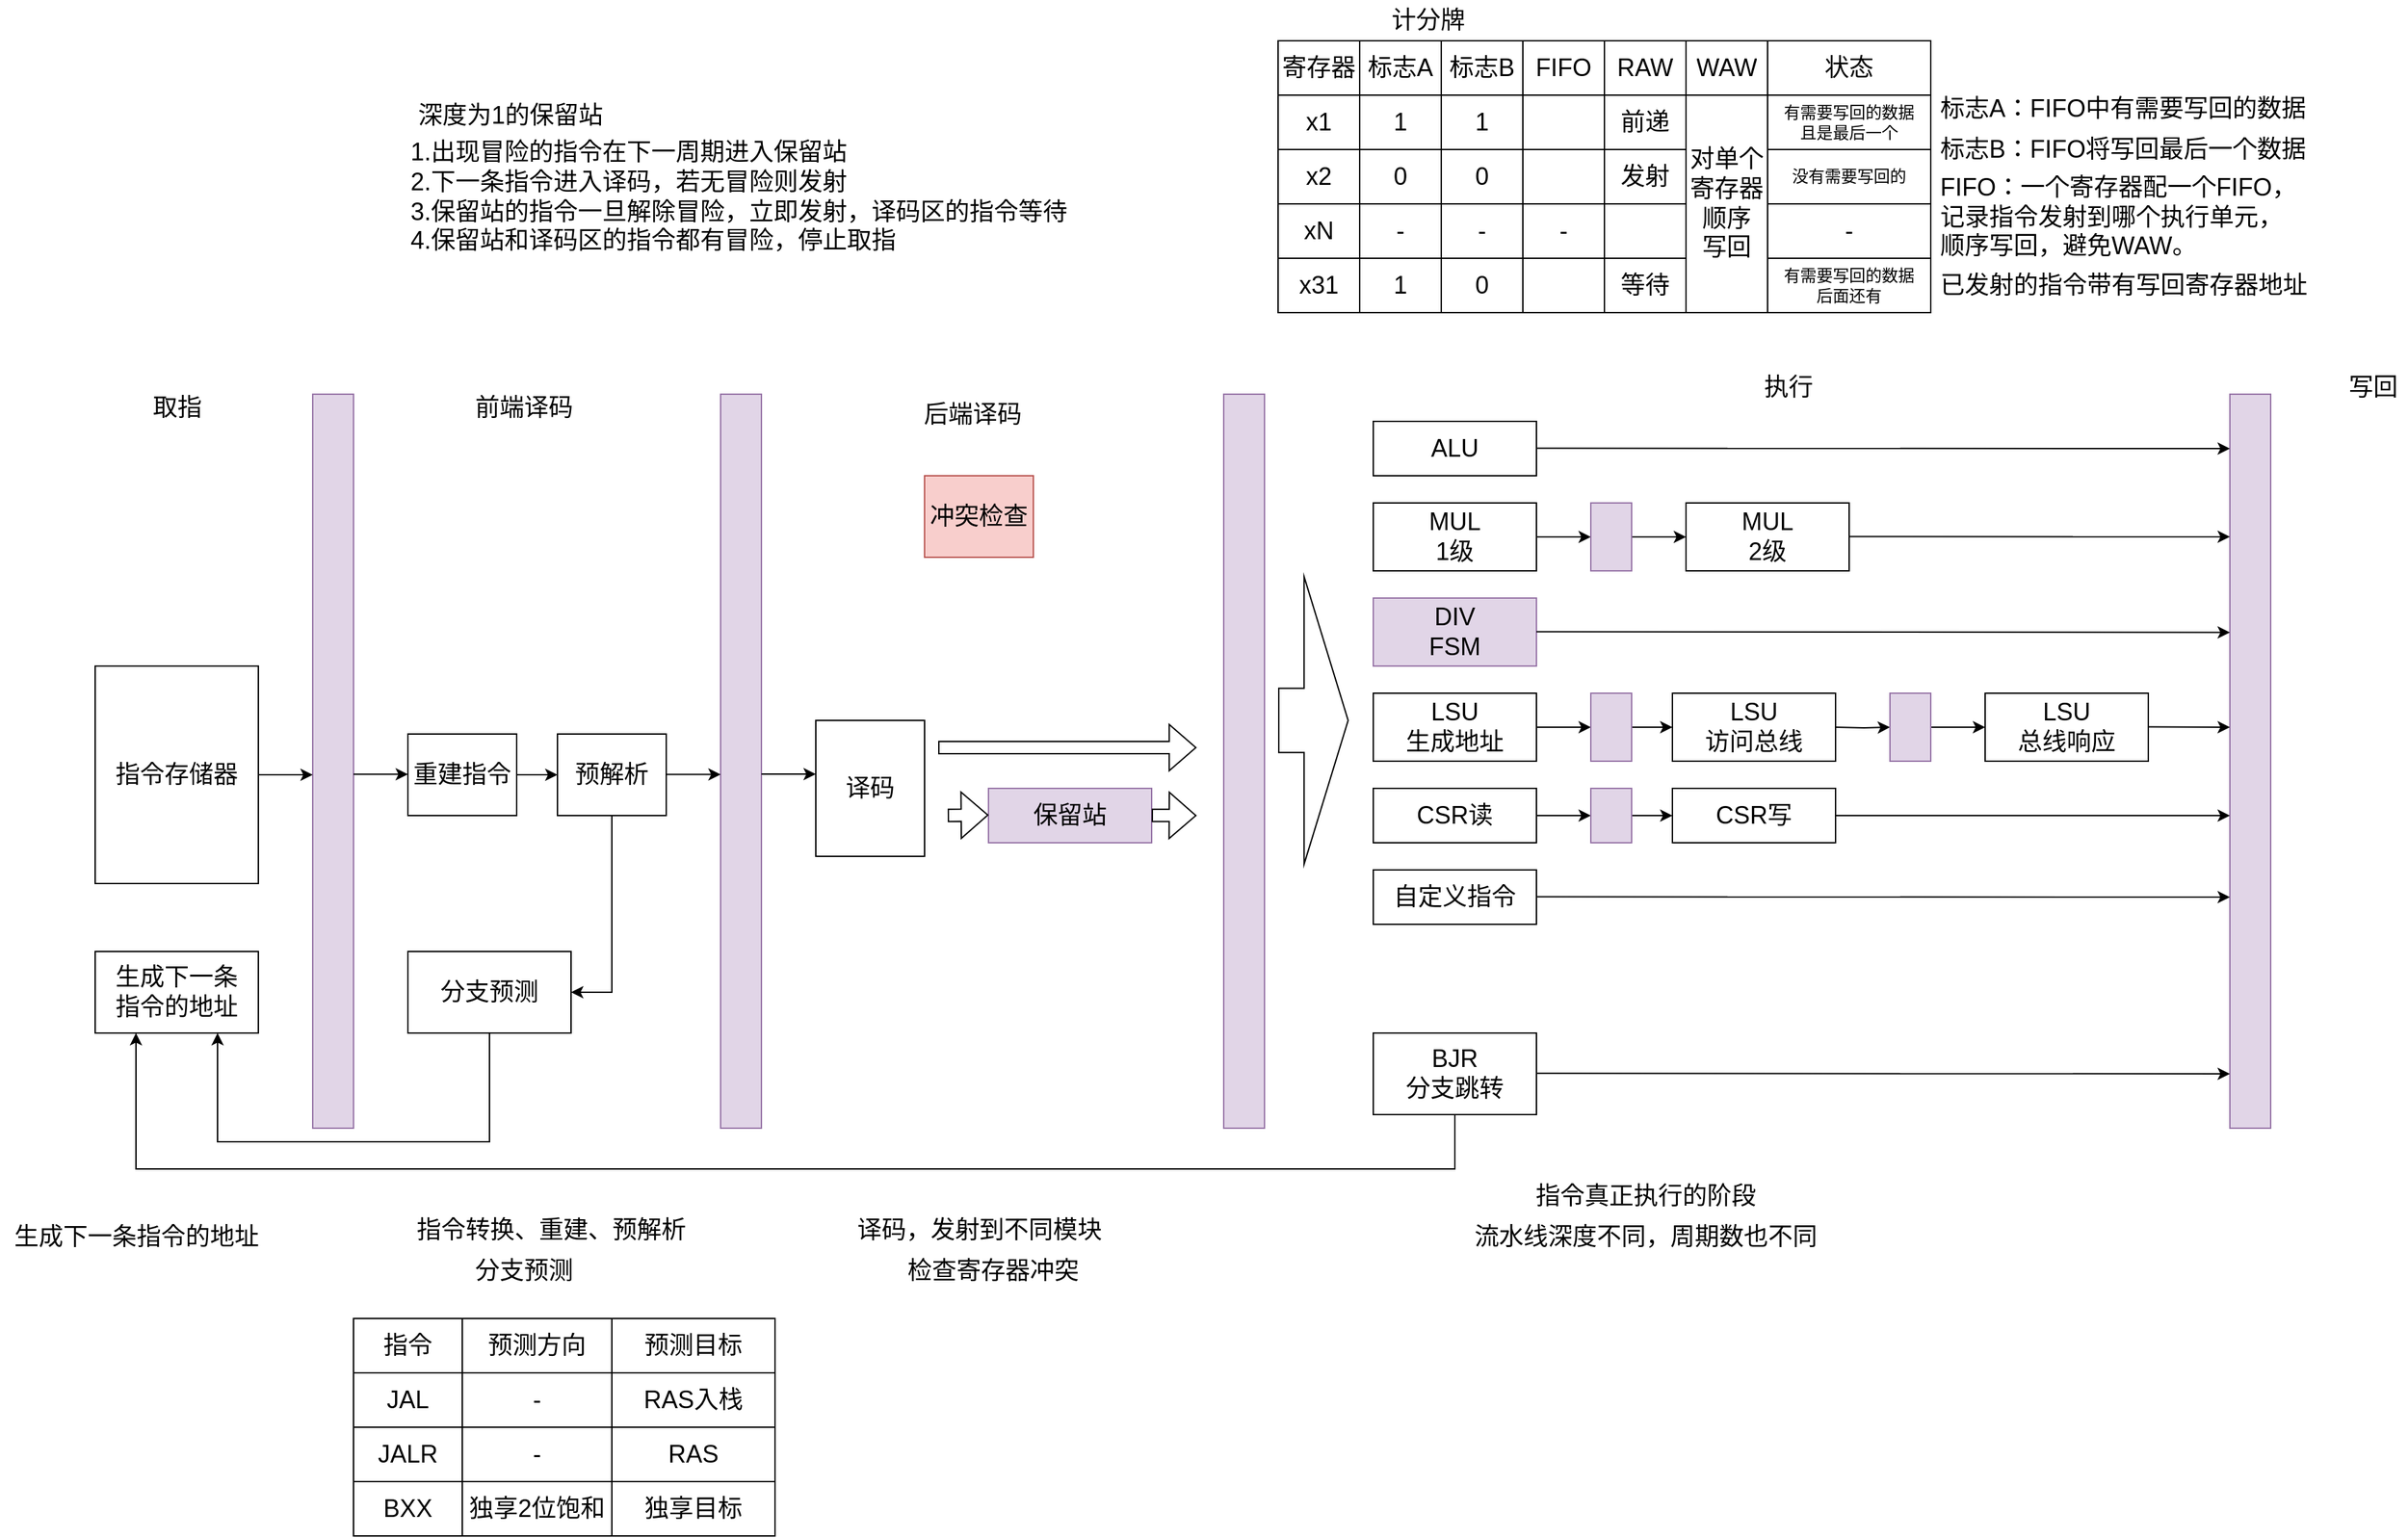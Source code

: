 <mxfile version="18.0.1" type="github">
  <diagram id="HJUzJ6McKahhp_3FXvlt" name="第 1 页">
    <mxGraphModel dx="716" dy="1568" grid="1" gridSize="10" guides="1" tooltips="1" connect="1" arrows="1" fold="1" page="1" pageScale="1" pageWidth="827" pageHeight="1169" math="0" shadow="0">
      <root>
        <mxCell id="0" />
        <mxCell id="1" parent="0" />
        <mxCell id="mor9z2pGq-QIeC3wmnQq-1" value="指令存储器" style="rounded=0;whiteSpace=wrap;html=1;fontSize=18;" parent="1" vertex="1">
          <mxGeometry x="170" y="140" width="120" height="160" as="geometry" />
        </mxCell>
        <mxCell id="mor9z2pGq-QIeC3wmnQq-2" value="生成下一条&lt;br&gt;指令的地址" style="whiteSpace=wrap;html=1;fontSize=18;" parent="1" vertex="1">
          <mxGeometry x="170" y="350" width="120" height="60" as="geometry" />
        </mxCell>
        <mxCell id="mor9z2pGq-QIeC3wmnQq-3" value="" style="rounded=0;whiteSpace=wrap;html=1;fontSize=18;fillColor=#e1d5e7;strokeColor=#9673a6;" parent="1" vertex="1">
          <mxGeometry x="330" y="-60" width="30" height="540" as="geometry" />
        </mxCell>
        <mxCell id="mor9z2pGq-QIeC3wmnQq-4" value="" style="endArrow=classic;html=1;rounded=0;fontSize=18;" parent="1" edge="1">
          <mxGeometry width="50" height="50" relative="1" as="geometry">
            <mxPoint x="290" y="220" as="sourcePoint" />
            <mxPoint x="330" y="220" as="targetPoint" />
          </mxGeometry>
        </mxCell>
        <mxCell id="Nyr3AGjxqFoVcfaOjr3i-2" style="edgeStyle=orthogonalEdgeStyle;rounded=0;orthogonalLoop=1;jettySize=auto;html=1;exitX=0.5;exitY=1;exitDx=0;exitDy=0;entryX=0.75;entryY=1;entryDx=0;entryDy=0;" parent="1" source="mor9z2pGq-QIeC3wmnQq-5" target="mor9z2pGq-QIeC3wmnQq-2" edge="1">
          <mxGeometry relative="1" as="geometry">
            <Array as="points">
              <mxPoint x="460" y="490" />
              <mxPoint x="260" y="490" />
            </Array>
          </mxGeometry>
        </mxCell>
        <mxCell id="mor9z2pGq-QIeC3wmnQq-5" value="分支预测" style="rounded=0;whiteSpace=wrap;html=1;fontSize=18;" parent="1" vertex="1">
          <mxGeometry x="400" y="350" width="120" height="60" as="geometry" />
        </mxCell>
        <mxCell id="mor9z2pGq-QIeC3wmnQq-11" style="edgeStyle=orthogonalEdgeStyle;rounded=0;orthogonalLoop=1;jettySize=auto;html=1;exitX=1;exitY=0.5;exitDx=0;exitDy=0;entryX=0;entryY=0.5;entryDx=0;entryDy=0;fontSize=18;" parent="1" source="mor9z2pGq-QIeC3wmnQq-9" target="mor9z2pGq-QIeC3wmnQq-10" edge="1">
          <mxGeometry relative="1" as="geometry" />
        </mxCell>
        <mxCell id="mor9z2pGq-QIeC3wmnQq-9" value="重建指令" style="rounded=0;whiteSpace=wrap;html=1;fontSize=18;" parent="1" vertex="1">
          <mxGeometry x="400" y="190" width="80" height="60" as="geometry" />
        </mxCell>
        <mxCell id="Nyr3AGjxqFoVcfaOjr3i-1" style="edgeStyle=orthogonalEdgeStyle;rounded=0;orthogonalLoop=1;jettySize=auto;html=1;exitX=0.5;exitY=1;exitDx=0;exitDy=0;entryX=1;entryY=0.5;entryDx=0;entryDy=0;" parent="1" source="mor9z2pGq-QIeC3wmnQq-10" target="mor9z2pGq-QIeC3wmnQq-5" edge="1">
          <mxGeometry relative="1" as="geometry" />
        </mxCell>
        <mxCell id="mor9z2pGq-QIeC3wmnQq-10" value="预解析" style="rounded=0;whiteSpace=wrap;html=1;fontSize=18;" parent="1" vertex="1">
          <mxGeometry x="510" y="190" width="80" height="60" as="geometry" />
        </mxCell>
        <mxCell id="mor9z2pGq-QIeC3wmnQq-12" value="" style="endArrow=classic;html=1;rounded=0;fontSize=18;" parent="1" edge="1">
          <mxGeometry width="50" height="50" relative="1" as="geometry">
            <mxPoint x="360" y="219.66" as="sourcePoint" />
            <mxPoint x="400" y="219.66" as="targetPoint" />
          </mxGeometry>
        </mxCell>
        <mxCell id="mor9z2pGq-QIeC3wmnQq-13" value="" style="rounded=0;whiteSpace=wrap;html=1;fontSize=18;fillColor=#e1d5e7;strokeColor=#9673a6;" parent="1" vertex="1">
          <mxGeometry x="630" y="-60" width="30" height="540" as="geometry" />
        </mxCell>
        <mxCell id="mor9z2pGq-QIeC3wmnQq-14" value="" style="endArrow=classic;html=1;rounded=0;fontSize=18;" parent="1" edge="1">
          <mxGeometry width="50" height="50" relative="1" as="geometry">
            <mxPoint x="590" y="219.8" as="sourcePoint" />
            <mxPoint x="630" y="219.8" as="targetPoint" />
          </mxGeometry>
        </mxCell>
        <mxCell id="mor9z2pGq-QIeC3wmnQq-16" value="译码" style="rounded=0;whiteSpace=wrap;html=1;fontSize=18;" parent="1" vertex="1">
          <mxGeometry x="700" y="180" width="80" height="100" as="geometry" />
        </mxCell>
        <mxCell id="mor9z2pGq-QIeC3wmnQq-18" value="" style="endArrow=classic;html=1;rounded=0;fontSize=18;" parent="1" edge="1">
          <mxGeometry width="50" height="50" relative="1" as="geometry">
            <mxPoint x="660" y="219.5" as="sourcePoint" />
            <mxPoint x="700" y="219.5" as="targetPoint" />
          </mxGeometry>
        </mxCell>
        <mxCell id="mor9z2pGq-QIeC3wmnQq-19" value="取指" style="text;html=1;align=center;verticalAlign=middle;resizable=0;points=[];autosize=1;strokeColor=none;fillColor=none;fontSize=18;" parent="1" vertex="1">
          <mxGeometry x="205" y="-65" width="50" height="30" as="geometry" />
        </mxCell>
        <mxCell id="mor9z2pGq-QIeC3wmnQq-20" value="前端译码" style="text;html=1;align=center;verticalAlign=middle;resizable=0;points=[];autosize=1;strokeColor=none;fillColor=none;fontSize=18;" parent="1" vertex="1">
          <mxGeometry x="440" y="-65" width="90" height="30" as="geometry" />
        </mxCell>
        <mxCell id="mor9z2pGq-QIeC3wmnQq-22" value="后端译码" style="text;html=1;align=center;verticalAlign=middle;resizable=0;points=[];autosize=1;strokeColor=none;fillColor=none;fontSize=18;" parent="1" vertex="1">
          <mxGeometry x="770" y="-60" width="90" height="30" as="geometry" />
        </mxCell>
        <mxCell id="mor9z2pGq-QIeC3wmnQq-23" value="" style="rounded=0;whiteSpace=wrap;html=1;fontSize=18;fillColor=#e1d5e7;strokeColor=#9673a6;" parent="1" vertex="1">
          <mxGeometry x="1000" y="-60" width="30" height="540" as="geometry" />
        </mxCell>
        <mxCell id="mor9z2pGq-QIeC3wmnQq-24" value="ALU" style="rounded=0;whiteSpace=wrap;html=1;fontSize=18;" parent="1" vertex="1">
          <mxGeometry x="1110" y="-40" width="120" height="40" as="geometry" />
        </mxCell>
        <mxCell id="mor9z2pGq-QIeC3wmnQq-25" value="DIV&lt;br&gt;FSM" style="rounded=0;whiteSpace=wrap;html=1;fontSize=18;fillColor=#e1d5e7;strokeColor=#9673a6;" parent="1" vertex="1">
          <mxGeometry x="1110" y="90" width="120" height="50" as="geometry" />
        </mxCell>
        <mxCell id="mor9z2pGq-QIeC3wmnQq-26" value="MUL&lt;br&gt;1级" style="rounded=0;whiteSpace=wrap;html=1;fontSize=18;" parent="1" vertex="1">
          <mxGeometry x="1110" y="20" width="120" height="50" as="geometry" />
        </mxCell>
        <mxCell id="Nyr3AGjxqFoVcfaOjr3i-3" style="edgeStyle=orthogonalEdgeStyle;rounded=0;orthogonalLoop=1;jettySize=auto;html=1;exitX=0.5;exitY=1;exitDx=0;exitDy=0;entryX=0.25;entryY=1;entryDx=0;entryDy=0;" parent="1" source="mor9z2pGq-QIeC3wmnQq-27" target="mor9z2pGq-QIeC3wmnQq-2" edge="1">
          <mxGeometry relative="1" as="geometry">
            <Array as="points">
              <mxPoint x="1170" y="510" />
              <mxPoint x="200" y="510" />
            </Array>
          </mxGeometry>
        </mxCell>
        <mxCell id="mor9z2pGq-QIeC3wmnQq-27" value="BJR&lt;br&gt;分支跳转" style="rounded=0;whiteSpace=wrap;html=1;fontSize=18;" parent="1" vertex="1">
          <mxGeometry x="1110" y="410" width="120" height="60" as="geometry" />
        </mxCell>
        <mxCell id="mor9z2pGq-QIeC3wmnQq-28" value="LSU&lt;br&gt;生成地址" style="rounded=0;whiteSpace=wrap;html=1;fontSize=18;" parent="1" vertex="1">
          <mxGeometry x="1110" y="160" width="120" height="50" as="geometry" />
        </mxCell>
        <mxCell id="it8LxA5wp4DWBYl7aqjv-13" style="edgeStyle=orthogonalEdgeStyle;rounded=0;orthogonalLoop=1;jettySize=auto;html=1;exitX=1;exitY=0.5;exitDx=0;exitDy=0;entryX=0;entryY=0.5;entryDx=0;entryDy=0;fontSize=18;" edge="1" parent="1" source="mor9z2pGq-QIeC3wmnQq-29" target="it8LxA5wp4DWBYl7aqjv-12">
          <mxGeometry relative="1" as="geometry" />
        </mxCell>
        <mxCell id="mor9z2pGq-QIeC3wmnQq-29" value="CSR读" style="rounded=0;whiteSpace=wrap;html=1;fontSize=18;" parent="1" vertex="1">
          <mxGeometry x="1110" y="230" width="120" height="40" as="geometry" />
        </mxCell>
        <mxCell id="mor9z2pGq-QIeC3wmnQq-32" style="edgeStyle=orthogonalEdgeStyle;rounded=0;orthogonalLoop=1;jettySize=auto;html=1;exitX=1;exitY=0.5;exitDx=0;exitDy=0;entryX=0;entryY=0.5;entryDx=0;entryDy=0;fontSize=18;" parent="1" target="mor9z2pGq-QIeC3wmnQq-33" edge="1" source="mor9z2pGq-QIeC3wmnQq-26">
          <mxGeometry relative="1" as="geometry">
            <mxPoint x="1230" y="40" as="sourcePoint" />
          </mxGeometry>
        </mxCell>
        <mxCell id="mor9z2pGq-QIeC3wmnQq-37" style="edgeStyle=orthogonalEdgeStyle;rounded=0;orthogonalLoop=1;jettySize=auto;html=1;exitX=1;exitY=0.5;exitDx=0;exitDy=0;entryX=0;entryY=0.5;entryDx=0;entryDy=0;fontSize=18;" parent="1" source="mor9z2pGq-QIeC3wmnQq-33" target="mor9z2pGq-QIeC3wmnQq-34" edge="1">
          <mxGeometry relative="1" as="geometry" />
        </mxCell>
        <mxCell id="mor9z2pGq-QIeC3wmnQq-33" value="" style="rounded=0;whiteSpace=wrap;html=1;fontSize=18;fillColor=#e1d5e7;strokeColor=#9673a6;" parent="1" vertex="1">
          <mxGeometry x="1270" y="20" width="30" height="50" as="geometry" />
        </mxCell>
        <mxCell id="mor9z2pGq-QIeC3wmnQq-34" value="MUL&lt;br&gt;2级" style="rounded=0;whiteSpace=wrap;html=1;fontSize=18;" parent="1" vertex="1">
          <mxGeometry x="1340" y="20" width="120" height="50" as="geometry" />
        </mxCell>
        <mxCell id="mor9z2pGq-QIeC3wmnQq-41" style="edgeStyle=orthogonalEdgeStyle;rounded=0;orthogonalLoop=1;jettySize=auto;html=1;exitX=1;exitY=0.5;exitDx=0;exitDy=0;entryX=0;entryY=0.5;entryDx=0;entryDy=0;fontSize=18;" parent="1" target="mor9z2pGq-QIeC3wmnQq-42" edge="1" source="mor9z2pGq-QIeC3wmnQq-28">
          <mxGeometry relative="1" as="geometry">
            <mxPoint x="1230" y="180" as="sourcePoint" />
          </mxGeometry>
        </mxCell>
        <mxCell id="mor9z2pGq-QIeC3wmnQq-55" style="edgeStyle=orthogonalEdgeStyle;rounded=0;orthogonalLoop=1;jettySize=auto;html=1;exitX=1;exitY=0.5;exitDx=0;exitDy=0;entryX=0;entryY=0.5;entryDx=0;entryDy=0;fontSize=18;" parent="1" source="mor9z2pGq-QIeC3wmnQq-42" target="mor9z2pGq-QIeC3wmnQq-49" edge="1">
          <mxGeometry relative="1" as="geometry" />
        </mxCell>
        <mxCell id="mor9z2pGq-QIeC3wmnQq-42" value="" style="rounded=0;whiteSpace=wrap;html=1;fontSize=18;fillColor=#e1d5e7;strokeColor=#9673a6;" parent="1" vertex="1">
          <mxGeometry x="1270" y="160" width="30" height="50" as="geometry" />
        </mxCell>
        <mxCell id="mor9z2pGq-QIeC3wmnQq-49" value="LSU&lt;br&gt;访问总线" style="rounded=0;whiteSpace=wrap;html=1;fontSize=18;" parent="1" vertex="1">
          <mxGeometry x="1330" y="160" width="120" height="50" as="geometry" />
        </mxCell>
        <mxCell id="mor9z2pGq-QIeC3wmnQq-50" style="edgeStyle=orthogonalEdgeStyle;rounded=0;orthogonalLoop=1;jettySize=auto;html=1;entryX=0;entryY=0.5;entryDx=0;entryDy=0;fontSize=18;" parent="1" target="mor9z2pGq-QIeC3wmnQq-51" edge="1">
          <mxGeometry relative="1" as="geometry">
            <mxPoint x="1450" y="185" as="sourcePoint" />
          </mxGeometry>
        </mxCell>
        <mxCell id="mor9z2pGq-QIeC3wmnQq-56" style="edgeStyle=orthogonalEdgeStyle;rounded=0;orthogonalLoop=1;jettySize=auto;html=1;exitX=1;exitY=0.5;exitDx=0;exitDy=0;entryX=0;entryY=0.5;entryDx=0;entryDy=0;fontSize=18;" parent="1" source="mor9z2pGq-QIeC3wmnQq-51" target="mor9z2pGq-QIeC3wmnQq-52" edge="1">
          <mxGeometry relative="1" as="geometry" />
        </mxCell>
        <mxCell id="mor9z2pGq-QIeC3wmnQq-51" value="" style="rounded=0;whiteSpace=wrap;html=1;fontSize=18;fillColor=#e1d5e7;strokeColor=#9673a6;" parent="1" vertex="1">
          <mxGeometry x="1490" y="160" width="30" height="50" as="geometry" />
        </mxCell>
        <mxCell id="mor9z2pGq-QIeC3wmnQq-52" value="LSU&lt;br&gt;总线响应" style="rounded=0;whiteSpace=wrap;html=1;fontSize=18;" parent="1" vertex="1">
          <mxGeometry x="1560" y="160" width="120" height="50" as="geometry" />
        </mxCell>
        <mxCell id="mor9z2pGq-QIeC3wmnQq-65" value="" style="rounded=0;whiteSpace=wrap;html=1;fontSize=18;fillColor=#e1d5e7;strokeColor=#9673a6;" parent="1" vertex="1">
          <mxGeometry x="1740" y="-60" width="30" height="540" as="geometry" />
        </mxCell>
        <mxCell id="mor9z2pGq-QIeC3wmnQq-66" value="" style="shape=flexArrow;endArrow=classic;html=1;rounded=0;fontSize=18;endWidth=163.448;endSize=10.457;width=47.143;" parent="1" edge="1">
          <mxGeometry width="50" height="50" relative="1" as="geometry">
            <mxPoint x="1040" y="180" as="sourcePoint" />
            <mxPoint x="1092" y="180" as="targetPoint" />
          </mxGeometry>
        </mxCell>
        <mxCell id="mor9z2pGq-QIeC3wmnQq-67" value="" style="endArrow=classic;html=1;rounded=0;fontSize=18;" parent="1" edge="1">
          <mxGeometry width="50" height="50" relative="1" as="geometry">
            <mxPoint x="1230" y="439.66" as="sourcePoint" />
            <mxPoint x="1740" y="440" as="targetPoint" />
          </mxGeometry>
        </mxCell>
        <mxCell id="mor9z2pGq-QIeC3wmnQq-69" value="" style="endArrow=classic;html=1;rounded=0;fontSize=18;" parent="1" edge="1">
          <mxGeometry width="50" height="50" relative="1" as="geometry">
            <mxPoint x="1680.0" y="184.7" as="sourcePoint" />
            <mxPoint x="1740" y="185.04" as="targetPoint" />
          </mxGeometry>
        </mxCell>
        <mxCell id="mor9z2pGq-QIeC3wmnQq-70" value="" style="endArrow=classic;html=1;rounded=0;fontSize=18;" parent="1" edge="1">
          <mxGeometry width="50" height="50" relative="1" as="geometry">
            <mxPoint x="1230.0" y="114.7" as="sourcePoint" />
            <mxPoint x="1740" y="115.29" as="targetPoint" />
          </mxGeometry>
        </mxCell>
        <mxCell id="mor9z2pGq-QIeC3wmnQq-71" value="" style="endArrow=classic;html=1;rounded=0;fontSize=18;" parent="1" edge="1">
          <mxGeometry width="50" height="50" relative="1" as="geometry">
            <mxPoint x="1460.0" y="44.7" as="sourcePoint" />
            <mxPoint x="1740" y="44.93" as="targetPoint" />
          </mxGeometry>
        </mxCell>
        <mxCell id="mor9z2pGq-QIeC3wmnQq-72" value="" style="endArrow=classic;html=1;rounded=0;fontSize=18;" parent="1" edge="1">
          <mxGeometry width="50" height="50" relative="1" as="geometry">
            <mxPoint x="1230.0" y="-20.23" as="sourcePoint" />
            <mxPoint x="1740" y="-20" as="targetPoint" />
          </mxGeometry>
        </mxCell>
        <mxCell id="mor9z2pGq-QIeC3wmnQq-73" value="写回" style="text;html=1;align=center;verticalAlign=middle;resizable=0;points=[];autosize=1;strokeColor=none;fillColor=none;fontSize=18;" parent="1" vertex="1">
          <mxGeometry x="1820" y="-80" width="50" height="30" as="geometry" />
        </mxCell>
        <mxCell id="mor9z2pGq-QIeC3wmnQq-74" value="执行" style="text;html=1;align=center;verticalAlign=middle;resizable=0;points=[];autosize=1;strokeColor=none;fillColor=none;fontSize=18;" parent="1" vertex="1">
          <mxGeometry x="1390" y="-80" width="50" height="30" as="geometry" />
        </mxCell>
        <mxCell id="Nyr3AGjxqFoVcfaOjr3i-5" value="冲突检查" style="rounded=0;whiteSpace=wrap;html=1;fontSize=18;fillColor=#f8cecc;strokeColor=#b85450;" parent="1" vertex="1">
          <mxGeometry x="780" width="80" height="60" as="geometry" />
        </mxCell>
        <mxCell id="Nyr3AGjxqFoVcfaOjr3i-9" value="生成下一条指令的地址" style="text;html=1;align=center;verticalAlign=middle;resizable=0;points=[];autosize=1;strokeColor=none;fillColor=none;fontSize=18;" parent="1" vertex="1">
          <mxGeometry x="100" y="545" width="200" height="30" as="geometry" />
        </mxCell>
        <mxCell id="Nyr3AGjxqFoVcfaOjr3i-10" value="指令转换、重建、预解析" style="text;html=1;align=center;verticalAlign=middle;resizable=0;points=[];autosize=1;strokeColor=none;fillColor=none;fontSize=18;" parent="1" vertex="1">
          <mxGeometry x="400" y="540" width="210" height="30" as="geometry" />
        </mxCell>
        <mxCell id="Nyr3AGjxqFoVcfaOjr3i-11" value="分支预测" style="text;html=1;align=center;verticalAlign=middle;resizable=0;points=[];autosize=1;strokeColor=none;fillColor=none;fontSize=18;" parent="1" vertex="1">
          <mxGeometry x="440" y="570" width="90" height="30" as="geometry" />
        </mxCell>
        <mxCell id="Nyr3AGjxqFoVcfaOjr3i-12" value="译码，发射到不同模块" style="text;html=1;align=center;verticalAlign=middle;resizable=0;points=[];autosize=1;strokeColor=none;fillColor=none;fontSize=18;" parent="1" vertex="1">
          <mxGeometry x="720" y="540" width="200" height="30" as="geometry" />
        </mxCell>
        <mxCell id="Nyr3AGjxqFoVcfaOjr3i-13" value="检查寄存器冲突" style="text;html=1;align=center;verticalAlign=middle;resizable=0;points=[];autosize=1;strokeColor=none;fillColor=none;fontSize=18;" parent="1" vertex="1">
          <mxGeometry x="760" y="570" width="140" height="30" as="geometry" />
        </mxCell>
        <mxCell id="Nyr3AGjxqFoVcfaOjr3i-14" value="指令真正执行的阶段" style="text;html=1;align=center;verticalAlign=middle;resizable=0;points=[];autosize=1;strokeColor=none;fillColor=none;fontSize=18;" parent="1" vertex="1">
          <mxGeometry x="1220" y="515" width="180" height="30" as="geometry" />
        </mxCell>
        <mxCell id="Nyr3AGjxqFoVcfaOjr3i-15" value="流水线深度不同，周期数也不同" style="text;html=1;align=center;verticalAlign=middle;resizable=0;points=[];autosize=1;strokeColor=none;fillColor=none;fontSize=18;" parent="1" vertex="1">
          <mxGeometry x="1175" y="545" width="270" height="30" as="geometry" />
        </mxCell>
        <mxCell id="yl4h00sHghuUMfwCyr-m-2" value="" style="shape=table;startSize=0;container=1;collapsible=0;childLayout=tableLayout;fontSize=18;" parent="1" vertex="1">
          <mxGeometry x="1040" y="-320" width="480" height="200" as="geometry" />
        </mxCell>
        <mxCell id="yl4h00sHghuUMfwCyr-m-3" value="" style="shape=tableRow;horizontal=0;startSize=0;swimlaneHead=0;swimlaneBody=0;top=0;left=0;bottom=0;right=0;collapsible=0;dropTarget=0;fillColor=none;points=[[0,0.5],[1,0.5]];portConstraint=eastwest;fontSize=18;" parent="yl4h00sHghuUMfwCyr-m-2" vertex="1">
          <mxGeometry width="480" height="40" as="geometry" />
        </mxCell>
        <mxCell id="yl4h00sHghuUMfwCyr-m-4" value="寄存器" style="shape=partialRectangle;html=1;whiteSpace=wrap;connectable=0;overflow=hidden;fillColor=none;top=0;left=0;bottom=0;right=0;pointerEvents=1;fontSize=18;" parent="yl4h00sHghuUMfwCyr-m-3" vertex="1">
          <mxGeometry width="60" height="40" as="geometry">
            <mxRectangle width="60" height="40" as="alternateBounds" />
          </mxGeometry>
        </mxCell>
        <mxCell id="yl4h00sHghuUMfwCyr-m-5" value="标志A" style="shape=partialRectangle;html=1;whiteSpace=wrap;connectable=0;overflow=hidden;fillColor=none;top=0;left=0;bottom=0;right=0;pointerEvents=1;fontSize=18;" parent="yl4h00sHghuUMfwCyr-m-3" vertex="1">
          <mxGeometry x="60" width="60" height="40" as="geometry">
            <mxRectangle width="60" height="40" as="alternateBounds" />
          </mxGeometry>
        </mxCell>
        <mxCell id="yl4h00sHghuUMfwCyr-m-6" value="标志B" style="shape=partialRectangle;html=1;whiteSpace=wrap;connectable=0;overflow=hidden;fillColor=none;top=0;left=0;bottom=0;right=0;pointerEvents=1;fontSize=18;" parent="yl4h00sHghuUMfwCyr-m-3" vertex="1">
          <mxGeometry x="120" width="60" height="40" as="geometry">
            <mxRectangle width="60" height="40" as="alternateBounds" />
          </mxGeometry>
        </mxCell>
        <mxCell id="yl4h00sHghuUMfwCyr-m-23" value="FIFO" style="shape=partialRectangle;html=1;whiteSpace=wrap;connectable=0;overflow=hidden;fillColor=none;top=0;left=0;bottom=0;right=0;pointerEvents=1;fontSize=18;" parent="yl4h00sHghuUMfwCyr-m-3" vertex="1">
          <mxGeometry x="180" width="60" height="40" as="geometry">
            <mxRectangle width="60" height="40" as="alternateBounds" />
          </mxGeometry>
        </mxCell>
        <mxCell id="yl4h00sHghuUMfwCyr-m-50" value="RAW" style="shape=partialRectangle;html=1;whiteSpace=wrap;connectable=0;overflow=hidden;fillColor=none;top=0;left=0;bottom=0;right=0;pointerEvents=1;fontSize=18;" parent="yl4h00sHghuUMfwCyr-m-3" vertex="1">
          <mxGeometry x="240" width="60" height="40" as="geometry">
            <mxRectangle width="60" height="40" as="alternateBounds" />
          </mxGeometry>
        </mxCell>
        <mxCell id="yl4h00sHghuUMfwCyr-m-95" value="WAW" style="shape=partialRectangle;html=1;whiteSpace=wrap;connectable=0;overflow=hidden;fillColor=none;top=0;left=0;bottom=0;right=0;pointerEvents=1;fontSize=18;" parent="yl4h00sHghuUMfwCyr-m-3" vertex="1">
          <mxGeometry x="300" width="60" height="40" as="geometry">
            <mxRectangle width="60" height="40" as="alternateBounds" />
          </mxGeometry>
        </mxCell>
        <mxCell id="yl4h00sHghuUMfwCyr-m-33" value="状态" style="shape=partialRectangle;html=1;whiteSpace=wrap;connectable=0;overflow=hidden;fillColor=none;top=0;left=0;bottom=0;right=0;pointerEvents=1;fontSize=18;rowspan=1;colspan=2;" parent="yl4h00sHghuUMfwCyr-m-3" vertex="1">
          <mxGeometry x="360" width="120" height="40" as="geometry">
            <mxRectangle width="60" height="40" as="alternateBounds" />
          </mxGeometry>
        </mxCell>
        <mxCell id="yl4h00sHghuUMfwCyr-m-40" style="shape=partialRectangle;html=1;whiteSpace=wrap;connectable=0;overflow=hidden;fillColor=none;top=0;left=0;bottom=0;right=0;pointerEvents=1;fontSize=18;" parent="yl4h00sHghuUMfwCyr-m-3" vertex="1" visible="0">
          <mxGeometry x="420" width="60" height="40" as="geometry">
            <mxRectangle width="60" height="40" as="alternateBounds" />
          </mxGeometry>
        </mxCell>
        <mxCell id="yl4h00sHghuUMfwCyr-m-7" value="" style="shape=tableRow;horizontal=0;startSize=0;swimlaneHead=0;swimlaneBody=0;top=0;left=0;bottom=0;right=0;collapsible=0;dropTarget=0;fillColor=none;points=[[0,0.5],[1,0.5]];portConstraint=eastwest;fontSize=18;" parent="yl4h00sHghuUMfwCyr-m-2" vertex="1">
          <mxGeometry y="40" width="480" height="40" as="geometry" />
        </mxCell>
        <mxCell id="yl4h00sHghuUMfwCyr-m-8" value="x1" style="shape=partialRectangle;html=1;whiteSpace=wrap;connectable=0;overflow=hidden;fillColor=none;top=0;left=0;bottom=0;right=0;pointerEvents=1;fontSize=18;" parent="yl4h00sHghuUMfwCyr-m-7" vertex="1">
          <mxGeometry width="60" height="40" as="geometry">
            <mxRectangle width="60" height="40" as="alternateBounds" />
          </mxGeometry>
        </mxCell>
        <mxCell id="yl4h00sHghuUMfwCyr-m-9" value="1" style="shape=partialRectangle;html=1;whiteSpace=wrap;connectable=0;overflow=hidden;fillColor=none;top=0;left=0;bottom=0;right=0;pointerEvents=1;fontSize=18;" parent="yl4h00sHghuUMfwCyr-m-7" vertex="1">
          <mxGeometry x="60" width="60" height="40" as="geometry">
            <mxRectangle width="60" height="40" as="alternateBounds" />
          </mxGeometry>
        </mxCell>
        <mxCell id="yl4h00sHghuUMfwCyr-m-10" value="1" style="shape=partialRectangle;html=1;whiteSpace=wrap;connectable=0;overflow=hidden;fillColor=none;top=0;left=0;bottom=0;right=0;pointerEvents=1;fontSize=18;" parent="yl4h00sHghuUMfwCyr-m-7" vertex="1">
          <mxGeometry x="120" width="60" height="40" as="geometry">
            <mxRectangle width="60" height="40" as="alternateBounds" />
          </mxGeometry>
        </mxCell>
        <mxCell id="yl4h00sHghuUMfwCyr-m-24" style="shape=partialRectangle;html=1;whiteSpace=wrap;connectable=0;overflow=hidden;fillColor=none;top=0;left=0;bottom=0;right=0;pointerEvents=1;fontSize=18;" parent="yl4h00sHghuUMfwCyr-m-7" vertex="1">
          <mxGeometry x="180" width="60" height="40" as="geometry">
            <mxRectangle width="60" height="40" as="alternateBounds" />
          </mxGeometry>
        </mxCell>
        <mxCell id="yl4h00sHghuUMfwCyr-m-51" value="前递" style="shape=partialRectangle;html=1;whiteSpace=wrap;connectable=0;overflow=hidden;fillColor=none;top=0;left=0;bottom=0;right=0;pointerEvents=1;fontSize=18;" parent="yl4h00sHghuUMfwCyr-m-7" vertex="1">
          <mxGeometry x="240" width="60" height="40" as="geometry">
            <mxRectangle width="60" height="40" as="alternateBounds" />
          </mxGeometry>
        </mxCell>
        <mxCell id="yl4h00sHghuUMfwCyr-m-96" value="对单个&lt;br&gt;寄存器&lt;br&gt;顺序&lt;br&gt;写回" style="shape=partialRectangle;html=1;whiteSpace=wrap;connectable=0;overflow=hidden;fillColor=none;top=0;left=0;bottom=0;right=0;pointerEvents=1;fontSize=18;rowspan=4;colspan=1;" parent="yl4h00sHghuUMfwCyr-m-7" vertex="1">
          <mxGeometry x="300" width="60" height="160" as="geometry">
            <mxRectangle width="60" height="40" as="alternateBounds" />
          </mxGeometry>
        </mxCell>
        <mxCell id="yl4h00sHghuUMfwCyr-m-34" value="有需要写回的数据&lt;br&gt;且是最后一个" style="shape=partialRectangle;html=1;whiteSpace=wrap;connectable=0;overflow=hidden;fillColor=none;top=0;left=0;bottom=0;right=0;pointerEvents=1;fontSize=12;rowspan=1;colspan=2;" parent="yl4h00sHghuUMfwCyr-m-7" vertex="1">
          <mxGeometry x="360" width="120" height="40" as="geometry">
            <mxRectangle width="60" height="40" as="alternateBounds" />
          </mxGeometry>
        </mxCell>
        <mxCell id="yl4h00sHghuUMfwCyr-m-41" style="shape=partialRectangle;html=1;whiteSpace=wrap;connectable=0;overflow=hidden;fillColor=none;top=0;left=0;bottom=0;right=0;pointerEvents=1;fontSize=18;" parent="yl4h00sHghuUMfwCyr-m-7" vertex="1" visible="0">
          <mxGeometry x="420" width="60" height="40" as="geometry">
            <mxRectangle width="60" height="40" as="alternateBounds" />
          </mxGeometry>
        </mxCell>
        <mxCell id="yl4h00sHghuUMfwCyr-m-11" value="" style="shape=tableRow;horizontal=0;startSize=0;swimlaneHead=0;swimlaneBody=0;top=0;left=0;bottom=0;right=0;collapsible=0;dropTarget=0;fillColor=none;points=[[0,0.5],[1,0.5]];portConstraint=eastwest;fontSize=18;" parent="yl4h00sHghuUMfwCyr-m-2" vertex="1">
          <mxGeometry y="80" width="480" height="40" as="geometry" />
        </mxCell>
        <mxCell id="yl4h00sHghuUMfwCyr-m-12" value="x2" style="shape=partialRectangle;html=1;whiteSpace=wrap;connectable=0;overflow=hidden;fillColor=none;top=0;left=0;bottom=0;right=0;pointerEvents=1;fontSize=18;" parent="yl4h00sHghuUMfwCyr-m-11" vertex="1">
          <mxGeometry width="60" height="40" as="geometry">
            <mxRectangle width="60" height="40" as="alternateBounds" />
          </mxGeometry>
        </mxCell>
        <mxCell id="yl4h00sHghuUMfwCyr-m-13" value="0" style="shape=partialRectangle;html=1;whiteSpace=wrap;connectable=0;overflow=hidden;fillColor=none;top=0;left=0;bottom=0;right=0;pointerEvents=1;fontSize=18;" parent="yl4h00sHghuUMfwCyr-m-11" vertex="1">
          <mxGeometry x="60" width="60" height="40" as="geometry">
            <mxRectangle width="60" height="40" as="alternateBounds" />
          </mxGeometry>
        </mxCell>
        <mxCell id="yl4h00sHghuUMfwCyr-m-14" value="0" style="shape=partialRectangle;html=1;whiteSpace=wrap;connectable=0;overflow=hidden;fillColor=none;top=0;left=0;bottom=0;right=0;pointerEvents=1;fontSize=18;" parent="yl4h00sHghuUMfwCyr-m-11" vertex="1">
          <mxGeometry x="120" width="60" height="40" as="geometry">
            <mxRectangle width="60" height="40" as="alternateBounds" />
          </mxGeometry>
        </mxCell>
        <mxCell id="yl4h00sHghuUMfwCyr-m-25" style="shape=partialRectangle;html=1;whiteSpace=wrap;connectable=0;overflow=hidden;fillColor=none;top=0;left=0;bottom=0;right=0;pointerEvents=1;fontSize=18;" parent="yl4h00sHghuUMfwCyr-m-11" vertex="1">
          <mxGeometry x="180" width="60" height="40" as="geometry">
            <mxRectangle width="60" height="40" as="alternateBounds" />
          </mxGeometry>
        </mxCell>
        <mxCell id="yl4h00sHghuUMfwCyr-m-52" value="发射" style="shape=partialRectangle;html=1;whiteSpace=wrap;connectable=0;overflow=hidden;fillColor=none;top=0;left=0;bottom=0;right=0;pointerEvents=1;fontSize=18;" parent="yl4h00sHghuUMfwCyr-m-11" vertex="1">
          <mxGeometry x="240" width="60" height="40" as="geometry">
            <mxRectangle width="60" height="40" as="alternateBounds" />
          </mxGeometry>
        </mxCell>
        <mxCell id="yl4h00sHghuUMfwCyr-m-97" style="shape=partialRectangle;html=1;whiteSpace=wrap;connectable=0;overflow=hidden;fillColor=none;top=0;left=0;bottom=0;right=0;pointerEvents=1;fontSize=18;" parent="yl4h00sHghuUMfwCyr-m-11" vertex="1" visible="0">
          <mxGeometry x="300" width="60" height="40" as="geometry">
            <mxRectangle width="60" height="40" as="alternateBounds" />
          </mxGeometry>
        </mxCell>
        <mxCell id="yl4h00sHghuUMfwCyr-m-35" value="没有需要写回的" style="shape=partialRectangle;html=1;whiteSpace=wrap;connectable=0;overflow=hidden;fillColor=none;top=0;left=0;bottom=0;right=0;pointerEvents=1;fontSize=12;rowspan=1;colspan=2;" parent="yl4h00sHghuUMfwCyr-m-11" vertex="1">
          <mxGeometry x="360" width="120" height="40" as="geometry">
            <mxRectangle width="60" height="40" as="alternateBounds" />
          </mxGeometry>
        </mxCell>
        <mxCell id="yl4h00sHghuUMfwCyr-m-42" style="shape=partialRectangle;html=1;whiteSpace=wrap;connectable=0;overflow=hidden;fillColor=none;top=0;left=0;bottom=0;right=0;pointerEvents=1;fontSize=18;" parent="yl4h00sHghuUMfwCyr-m-11" vertex="1" visible="0">
          <mxGeometry x="420" width="60" height="40" as="geometry">
            <mxRectangle width="60" height="40" as="alternateBounds" />
          </mxGeometry>
        </mxCell>
        <mxCell id="yl4h00sHghuUMfwCyr-m-15" value="" style="shape=tableRow;horizontal=0;startSize=0;swimlaneHead=0;swimlaneBody=0;top=0;left=0;bottom=0;right=0;collapsible=0;dropTarget=0;fillColor=none;points=[[0,0.5],[1,0.5]];portConstraint=eastwest;fontSize=18;" parent="yl4h00sHghuUMfwCyr-m-2" vertex="1">
          <mxGeometry y="120" width="480" height="40" as="geometry" />
        </mxCell>
        <mxCell id="yl4h00sHghuUMfwCyr-m-16" value="xN" style="shape=partialRectangle;html=1;whiteSpace=wrap;connectable=0;overflow=hidden;fillColor=none;top=0;left=0;bottom=0;right=0;pointerEvents=1;fontSize=18;" parent="yl4h00sHghuUMfwCyr-m-15" vertex="1">
          <mxGeometry width="60" height="40" as="geometry">
            <mxRectangle width="60" height="40" as="alternateBounds" />
          </mxGeometry>
        </mxCell>
        <mxCell id="yl4h00sHghuUMfwCyr-m-17" value="-" style="shape=partialRectangle;html=1;whiteSpace=wrap;connectable=0;overflow=hidden;fillColor=none;top=0;left=0;bottom=0;right=0;pointerEvents=1;fontSize=18;" parent="yl4h00sHghuUMfwCyr-m-15" vertex="1">
          <mxGeometry x="60" width="60" height="40" as="geometry">
            <mxRectangle width="60" height="40" as="alternateBounds" />
          </mxGeometry>
        </mxCell>
        <mxCell id="yl4h00sHghuUMfwCyr-m-18" value="-" style="shape=partialRectangle;html=1;whiteSpace=wrap;connectable=0;overflow=hidden;fillColor=none;top=0;left=0;bottom=0;right=0;pointerEvents=1;fontSize=18;" parent="yl4h00sHghuUMfwCyr-m-15" vertex="1">
          <mxGeometry x="120" width="60" height="40" as="geometry">
            <mxRectangle width="60" height="40" as="alternateBounds" />
          </mxGeometry>
        </mxCell>
        <mxCell id="yl4h00sHghuUMfwCyr-m-26" value="-" style="shape=partialRectangle;html=1;whiteSpace=wrap;connectable=0;overflow=hidden;fillColor=none;top=0;left=0;bottom=0;right=0;pointerEvents=1;fontSize=18;" parent="yl4h00sHghuUMfwCyr-m-15" vertex="1">
          <mxGeometry x="180" width="60" height="40" as="geometry">
            <mxRectangle width="60" height="40" as="alternateBounds" />
          </mxGeometry>
        </mxCell>
        <mxCell id="yl4h00sHghuUMfwCyr-m-53" style="shape=partialRectangle;html=1;whiteSpace=wrap;connectable=0;overflow=hidden;fillColor=none;top=0;left=0;bottom=0;right=0;pointerEvents=1;fontSize=18;" parent="yl4h00sHghuUMfwCyr-m-15" vertex="1">
          <mxGeometry x="240" width="60" height="40" as="geometry">
            <mxRectangle width="60" height="40" as="alternateBounds" />
          </mxGeometry>
        </mxCell>
        <mxCell id="yl4h00sHghuUMfwCyr-m-98" style="shape=partialRectangle;html=1;whiteSpace=wrap;connectable=0;overflow=hidden;fillColor=none;top=0;left=0;bottom=0;right=0;pointerEvents=1;fontSize=18;" parent="yl4h00sHghuUMfwCyr-m-15" vertex="1" visible="0">
          <mxGeometry x="300" width="60" height="40" as="geometry">
            <mxRectangle width="60" height="40" as="alternateBounds" />
          </mxGeometry>
        </mxCell>
        <mxCell id="yl4h00sHghuUMfwCyr-m-36" value="-" style="shape=partialRectangle;html=1;whiteSpace=wrap;connectable=0;overflow=hidden;fillColor=none;top=0;left=0;bottom=0;right=0;pointerEvents=1;fontSize=18;rowspan=1;colspan=2;" parent="yl4h00sHghuUMfwCyr-m-15" vertex="1">
          <mxGeometry x="360" width="120" height="40" as="geometry">
            <mxRectangle width="60" height="40" as="alternateBounds" />
          </mxGeometry>
        </mxCell>
        <mxCell id="yl4h00sHghuUMfwCyr-m-43" style="shape=partialRectangle;html=1;whiteSpace=wrap;connectable=0;overflow=hidden;fillColor=none;top=0;left=0;bottom=0;right=0;pointerEvents=1;fontSize=18;" parent="yl4h00sHghuUMfwCyr-m-15" vertex="1" visible="0">
          <mxGeometry x="420" width="60" height="40" as="geometry">
            <mxRectangle width="60" height="40" as="alternateBounds" />
          </mxGeometry>
        </mxCell>
        <mxCell id="yl4h00sHghuUMfwCyr-m-19" value="" style="shape=tableRow;horizontal=0;startSize=0;swimlaneHead=0;swimlaneBody=0;top=0;left=0;bottom=0;right=0;collapsible=0;dropTarget=0;fillColor=none;points=[[0,0.5],[1,0.5]];portConstraint=eastwest;fontSize=18;" parent="yl4h00sHghuUMfwCyr-m-2" vertex="1">
          <mxGeometry y="160" width="480" height="40" as="geometry" />
        </mxCell>
        <mxCell id="yl4h00sHghuUMfwCyr-m-20" value="x31" style="shape=partialRectangle;html=1;whiteSpace=wrap;connectable=0;overflow=hidden;fillColor=none;top=0;left=0;bottom=0;right=0;pointerEvents=1;fontSize=18;" parent="yl4h00sHghuUMfwCyr-m-19" vertex="1">
          <mxGeometry width="60" height="40" as="geometry">
            <mxRectangle width="60" height="40" as="alternateBounds" />
          </mxGeometry>
        </mxCell>
        <mxCell id="yl4h00sHghuUMfwCyr-m-21" value="1" style="shape=partialRectangle;html=1;whiteSpace=wrap;connectable=0;overflow=hidden;fillColor=none;top=0;left=0;bottom=0;right=0;pointerEvents=1;fontSize=18;" parent="yl4h00sHghuUMfwCyr-m-19" vertex="1">
          <mxGeometry x="60" width="60" height="40" as="geometry">
            <mxRectangle width="60" height="40" as="alternateBounds" />
          </mxGeometry>
        </mxCell>
        <mxCell id="yl4h00sHghuUMfwCyr-m-22" value="0" style="shape=partialRectangle;html=1;whiteSpace=wrap;connectable=0;overflow=hidden;fillColor=none;top=0;left=0;bottom=0;right=0;pointerEvents=1;fontSize=18;" parent="yl4h00sHghuUMfwCyr-m-19" vertex="1">
          <mxGeometry x="120" width="60" height="40" as="geometry">
            <mxRectangle width="60" height="40" as="alternateBounds" />
          </mxGeometry>
        </mxCell>
        <mxCell id="yl4h00sHghuUMfwCyr-m-27" style="shape=partialRectangle;html=1;whiteSpace=wrap;connectable=0;overflow=hidden;fillColor=none;top=0;left=0;bottom=0;right=0;pointerEvents=1;fontSize=18;" parent="yl4h00sHghuUMfwCyr-m-19" vertex="1">
          <mxGeometry x="180" width="60" height="40" as="geometry">
            <mxRectangle width="60" height="40" as="alternateBounds" />
          </mxGeometry>
        </mxCell>
        <mxCell id="yl4h00sHghuUMfwCyr-m-54" value="等待" style="shape=partialRectangle;html=1;whiteSpace=wrap;connectable=0;overflow=hidden;fillColor=none;top=0;left=0;bottom=0;right=0;pointerEvents=1;fontSize=18;" parent="yl4h00sHghuUMfwCyr-m-19" vertex="1">
          <mxGeometry x="240" width="60" height="40" as="geometry">
            <mxRectangle width="60" height="40" as="alternateBounds" />
          </mxGeometry>
        </mxCell>
        <mxCell id="yl4h00sHghuUMfwCyr-m-99" style="shape=partialRectangle;html=1;whiteSpace=wrap;connectable=0;overflow=hidden;fillColor=none;top=0;left=0;bottom=0;right=0;pointerEvents=1;fontSize=18;" parent="yl4h00sHghuUMfwCyr-m-19" vertex="1" visible="0">
          <mxGeometry x="300" width="60" height="40" as="geometry">
            <mxRectangle width="60" height="40" as="alternateBounds" />
          </mxGeometry>
        </mxCell>
        <mxCell id="yl4h00sHghuUMfwCyr-m-37" value="有需要写回的数据&lt;br style=&quot;font-size: 12px;&quot;&gt;后面还有" style="shape=partialRectangle;html=1;whiteSpace=wrap;connectable=0;overflow=hidden;fillColor=none;top=0;left=0;bottom=0;right=0;pointerEvents=1;fontSize=12;rowspan=1;colspan=2;align=center;" parent="yl4h00sHghuUMfwCyr-m-19" vertex="1">
          <mxGeometry x="360" width="120" height="40" as="geometry">
            <mxRectangle width="60" height="40" as="alternateBounds" />
          </mxGeometry>
        </mxCell>
        <mxCell id="yl4h00sHghuUMfwCyr-m-44" style="shape=partialRectangle;html=1;whiteSpace=wrap;connectable=0;overflow=hidden;fillColor=none;top=0;left=0;bottom=0;right=0;pointerEvents=1;fontSize=18;" parent="yl4h00sHghuUMfwCyr-m-19" vertex="1" visible="0">
          <mxGeometry x="420" width="60" height="40" as="geometry">
            <mxRectangle width="60" height="40" as="alternateBounds" />
          </mxGeometry>
        </mxCell>
        <mxCell id="yl4h00sHghuUMfwCyr-m-28" value="计分牌" style="text;html=1;align=center;verticalAlign=middle;resizable=0;points=[];autosize=1;strokeColor=none;fillColor=none;fontSize=18;" parent="1" vertex="1">
          <mxGeometry x="1115" y="-350" width="70" height="30" as="geometry" />
        </mxCell>
        <mxCell id="yl4h00sHghuUMfwCyr-m-32" value="标志A：FIFO中有需要写回的数据" style="text;html=1;align=left;verticalAlign=middle;resizable=0;points=[];autosize=1;strokeColor=none;fillColor=none;fontSize=18;" parent="1" vertex="1">
          <mxGeometry x="1525" y="-285" width="280" height="30" as="geometry" />
        </mxCell>
        <mxCell id="yl4h00sHghuUMfwCyr-m-38" value="标志B：FIFO将写回最后一个数据" style="text;html=1;align=left;verticalAlign=middle;resizable=0;points=[];autosize=1;strokeColor=none;fillColor=none;fontSize=18;" parent="1" vertex="1">
          <mxGeometry x="1525" y="-255" width="280" height="30" as="geometry" />
        </mxCell>
        <mxCell id="yl4h00sHghuUMfwCyr-m-39" value="FIFO：一个寄存器配一个FIFO，&lt;br&gt;记录指令发射到哪个执行单元，&lt;br&gt;顺序写回，避免WAW。" style="text;html=1;align=left;verticalAlign=middle;resizable=0;points=[];autosize=1;strokeColor=none;fillColor=none;fontSize=18;" parent="1" vertex="1">
          <mxGeometry x="1525" y="-225" width="280" height="70" as="geometry" />
        </mxCell>
        <mxCell id="it8LxA5wp4DWBYl7aqjv-2" value="保留站" style="rounded=0;whiteSpace=wrap;html=1;fontSize=18;fillColor=#e1d5e7;strokeColor=#9673a6;" vertex="1" parent="1">
          <mxGeometry x="827" y="230" width="120" height="40" as="geometry" />
        </mxCell>
        <mxCell id="it8LxA5wp4DWBYl7aqjv-3" value="已发射的指令带有写回寄存器地址" style="text;html=1;align=left;verticalAlign=middle;resizable=0;points=[];autosize=1;strokeColor=none;fillColor=none;fontSize=18;" vertex="1" parent="1">
          <mxGeometry x="1525" y="-155" width="290" height="30" as="geometry" />
        </mxCell>
        <mxCell id="it8LxA5wp4DWBYl7aqjv-4" value="" style="shape=flexArrow;endArrow=classic;html=1;rounded=0;fontSize=18;endWidth=24;endSize=6.2;width=9;" edge="1" parent="1">
          <mxGeometry width="50" height="50" relative="1" as="geometry">
            <mxPoint x="790" y="200" as="sourcePoint" />
            <mxPoint x="980" y="200" as="targetPoint" />
          </mxGeometry>
        </mxCell>
        <mxCell id="it8LxA5wp4DWBYl7aqjv-6" value="深度为1的保留站" style="text;html=1;align=center;verticalAlign=middle;resizable=0;points=[];autosize=1;strokeColor=none;fillColor=none;fontSize=18;" vertex="1" parent="1">
          <mxGeometry x="400" y="-280" width="150" height="30" as="geometry" />
        </mxCell>
        <mxCell id="it8LxA5wp4DWBYl7aqjv-7" value="1.出现冒险的指令在下一周期进入保留站&lt;br&gt;2.下一条指令进入译码，若无冒险则发射&lt;br&gt;3.保留站的指令一旦解除冒险，立即发射，译码区的指令等待&lt;br&gt;4.保留站和译码区的指令都有冒险，停止取指" style="text;html=1;align=left;verticalAlign=middle;resizable=0;points=[];autosize=1;strokeColor=none;fillColor=none;fontSize=18;" vertex="1" parent="1">
          <mxGeometry x="400" y="-250" width="500" height="90" as="geometry" />
        </mxCell>
        <mxCell id="it8LxA5wp4DWBYl7aqjv-8" value="" style="shape=flexArrow;endArrow=classic;html=1;rounded=0;fontSize=18;endWidth=24;endSize=6.2;width=9;" edge="1" parent="1">
          <mxGeometry width="50" height="50" relative="1" as="geometry">
            <mxPoint x="797" y="249.82" as="sourcePoint" />
            <mxPoint x="827" y="249.58" as="targetPoint" />
          </mxGeometry>
        </mxCell>
        <mxCell id="it8LxA5wp4DWBYl7aqjv-9" value="" style="shape=flexArrow;endArrow=classic;html=1;rounded=0;fontSize=18;endWidth=24;endSize=6.2;width=9;" edge="1" parent="1">
          <mxGeometry width="50" height="50" relative="1" as="geometry">
            <mxPoint x="947" y="249.83" as="sourcePoint" />
            <mxPoint x="980" y="250" as="targetPoint" />
          </mxGeometry>
        </mxCell>
        <mxCell id="it8LxA5wp4DWBYl7aqjv-11" value="CSR写" style="rounded=0;whiteSpace=wrap;html=1;fontSize=18;" vertex="1" parent="1">
          <mxGeometry x="1330" y="230" width="120" height="40" as="geometry" />
        </mxCell>
        <mxCell id="it8LxA5wp4DWBYl7aqjv-14" style="edgeStyle=orthogonalEdgeStyle;rounded=0;orthogonalLoop=1;jettySize=auto;html=1;exitX=1;exitY=0.5;exitDx=0;exitDy=0;entryX=0;entryY=0.5;entryDx=0;entryDy=0;fontSize=18;" edge="1" parent="1" source="it8LxA5wp4DWBYl7aqjv-12" target="it8LxA5wp4DWBYl7aqjv-11">
          <mxGeometry relative="1" as="geometry" />
        </mxCell>
        <mxCell id="it8LxA5wp4DWBYl7aqjv-12" value="" style="rounded=0;whiteSpace=wrap;html=1;fontSize=18;fillColor=#e1d5e7;strokeColor=#9673a6;" vertex="1" parent="1">
          <mxGeometry x="1270" y="230" width="30" height="40" as="geometry" />
        </mxCell>
        <mxCell id="it8LxA5wp4DWBYl7aqjv-15" value="" style="endArrow=classic;html=1;rounded=0;fontSize=18;" edge="1" parent="1">
          <mxGeometry width="50" height="50" relative="1" as="geometry">
            <mxPoint x="1450" y="250.0" as="sourcePoint" />
            <mxPoint x="1740" y="250" as="targetPoint" />
          </mxGeometry>
        </mxCell>
        <mxCell id="it8LxA5wp4DWBYl7aqjv-17" value="自定义指令" style="rounded=0;whiteSpace=wrap;html=1;fontSize=18;" vertex="1" parent="1">
          <mxGeometry x="1110" y="290" width="120" height="40" as="geometry" />
        </mxCell>
        <mxCell id="it8LxA5wp4DWBYl7aqjv-18" value="" style="endArrow=classic;html=1;rounded=0;fontSize=18;" edge="1" parent="1">
          <mxGeometry width="50" height="50" relative="1" as="geometry">
            <mxPoint x="1230.0" y="309.77" as="sourcePoint" />
            <mxPoint x="1740" y="310" as="targetPoint" />
          </mxGeometry>
        </mxCell>
        <mxCell id="it8LxA5wp4DWBYl7aqjv-20" value="" style="shape=table;startSize=0;container=1;collapsible=0;childLayout=tableLayout;fontSize=18;" vertex="1" parent="1">
          <mxGeometry x="360" y="620" width="310" height="160" as="geometry" />
        </mxCell>
        <mxCell id="it8LxA5wp4DWBYl7aqjv-33" style="shape=tableRow;horizontal=0;startSize=0;swimlaneHead=0;swimlaneBody=0;top=0;left=0;bottom=0;right=0;collapsible=0;dropTarget=0;fillColor=none;points=[[0,0.5],[1,0.5]];portConstraint=eastwest;fontSize=18;" vertex="1" parent="it8LxA5wp4DWBYl7aqjv-20">
          <mxGeometry width="310" height="40" as="geometry" />
        </mxCell>
        <mxCell id="it8LxA5wp4DWBYl7aqjv-34" value="指令" style="shape=partialRectangle;html=1;whiteSpace=wrap;connectable=0;overflow=hidden;fillColor=none;top=0;left=0;bottom=0;right=0;pointerEvents=1;fontSize=18;" vertex="1" parent="it8LxA5wp4DWBYl7aqjv-33">
          <mxGeometry width="80" height="40" as="geometry">
            <mxRectangle width="80" height="40" as="alternateBounds" />
          </mxGeometry>
        </mxCell>
        <mxCell id="it8LxA5wp4DWBYl7aqjv-35" value="预测方向" style="shape=partialRectangle;html=1;whiteSpace=wrap;connectable=0;overflow=hidden;fillColor=none;top=0;left=0;bottom=0;right=0;pointerEvents=1;fontSize=18;" vertex="1" parent="it8LxA5wp4DWBYl7aqjv-33">
          <mxGeometry x="80" width="110" height="40" as="geometry">
            <mxRectangle width="110" height="40" as="alternateBounds" />
          </mxGeometry>
        </mxCell>
        <mxCell id="it8LxA5wp4DWBYl7aqjv-36" value="预测目标" style="shape=partialRectangle;html=1;whiteSpace=wrap;connectable=0;overflow=hidden;fillColor=none;top=0;left=0;bottom=0;right=0;pointerEvents=1;fontSize=18;" vertex="1" parent="it8LxA5wp4DWBYl7aqjv-33">
          <mxGeometry x="190" width="120" height="40" as="geometry">
            <mxRectangle width="120" height="40" as="alternateBounds" />
          </mxGeometry>
        </mxCell>
        <mxCell id="it8LxA5wp4DWBYl7aqjv-21" value="" style="shape=tableRow;horizontal=0;startSize=0;swimlaneHead=0;swimlaneBody=0;top=0;left=0;bottom=0;right=0;collapsible=0;dropTarget=0;fillColor=none;points=[[0,0.5],[1,0.5]];portConstraint=eastwest;fontSize=18;" vertex="1" parent="it8LxA5wp4DWBYl7aqjv-20">
          <mxGeometry y="40" width="310" height="40" as="geometry" />
        </mxCell>
        <mxCell id="it8LxA5wp4DWBYl7aqjv-22" value="JAL" style="shape=partialRectangle;html=1;whiteSpace=wrap;connectable=0;overflow=hidden;fillColor=none;top=0;left=0;bottom=0;right=0;pointerEvents=1;fontSize=18;" vertex="1" parent="it8LxA5wp4DWBYl7aqjv-21">
          <mxGeometry width="80" height="40" as="geometry">
            <mxRectangle width="80" height="40" as="alternateBounds" />
          </mxGeometry>
        </mxCell>
        <mxCell id="it8LxA5wp4DWBYl7aqjv-23" value="-" style="shape=partialRectangle;html=1;whiteSpace=wrap;connectable=0;overflow=hidden;fillColor=none;top=0;left=0;bottom=0;right=0;pointerEvents=1;fontSize=18;" vertex="1" parent="it8LxA5wp4DWBYl7aqjv-21">
          <mxGeometry x="80" width="110" height="40" as="geometry">
            <mxRectangle width="110" height="40" as="alternateBounds" />
          </mxGeometry>
        </mxCell>
        <mxCell id="it8LxA5wp4DWBYl7aqjv-24" value="RAS入栈" style="shape=partialRectangle;html=1;whiteSpace=wrap;connectable=0;overflow=hidden;fillColor=none;top=0;left=0;bottom=0;right=0;pointerEvents=1;fontSize=18;" vertex="1" parent="it8LxA5wp4DWBYl7aqjv-21">
          <mxGeometry x="190" width="120" height="40" as="geometry">
            <mxRectangle width="120" height="40" as="alternateBounds" />
          </mxGeometry>
        </mxCell>
        <mxCell id="it8LxA5wp4DWBYl7aqjv-25" value="" style="shape=tableRow;horizontal=0;startSize=0;swimlaneHead=0;swimlaneBody=0;top=0;left=0;bottom=0;right=0;collapsible=0;dropTarget=0;fillColor=none;points=[[0,0.5],[1,0.5]];portConstraint=eastwest;fontSize=18;" vertex="1" parent="it8LxA5wp4DWBYl7aqjv-20">
          <mxGeometry y="80" width="310" height="40" as="geometry" />
        </mxCell>
        <mxCell id="it8LxA5wp4DWBYl7aqjv-26" value="JALR" style="shape=partialRectangle;html=1;whiteSpace=wrap;connectable=0;overflow=hidden;fillColor=none;top=0;left=0;bottom=0;right=0;pointerEvents=1;fontSize=18;" vertex="1" parent="it8LxA5wp4DWBYl7aqjv-25">
          <mxGeometry width="80" height="40" as="geometry">
            <mxRectangle width="80" height="40" as="alternateBounds" />
          </mxGeometry>
        </mxCell>
        <mxCell id="it8LxA5wp4DWBYl7aqjv-27" value="-" style="shape=partialRectangle;html=1;whiteSpace=wrap;connectable=0;overflow=hidden;fillColor=none;top=0;left=0;bottom=0;right=0;pointerEvents=1;fontSize=18;" vertex="1" parent="it8LxA5wp4DWBYl7aqjv-25">
          <mxGeometry x="80" width="110" height="40" as="geometry">
            <mxRectangle width="110" height="40" as="alternateBounds" />
          </mxGeometry>
        </mxCell>
        <mxCell id="it8LxA5wp4DWBYl7aqjv-28" value="RAS" style="shape=partialRectangle;html=1;whiteSpace=wrap;connectable=0;overflow=hidden;fillColor=none;top=0;left=0;bottom=0;right=0;pointerEvents=1;fontSize=18;" vertex="1" parent="it8LxA5wp4DWBYl7aqjv-25">
          <mxGeometry x="190" width="120" height="40" as="geometry">
            <mxRectangle width="120" height="40" as="alternateBounds" />
          </mxGeometry>
        </mxCell>
        <mxCell id="it8LxA5wp4DWBYl7aqjv-29" value="" style="shape=tableRow;horizontal=0;startSize=0;swimlaneHead=0;swimlaneBody=0;top=0;left=0;bottom=0;right=0;collapsible=0;dropTarget=0;fillColor=none;points=[[0,0.5],[1,0.5]];portConstraint=eastwest;fontSize=18;" vertex="1" parent="it8LxA5wp4DWBYl7aqjv-20">
          <mxGeometry y="120" width="310" height="40" as="geometry" />
        </mxCell>
        <mxCell id="it8LxA5wp4DWBYl7aqjv-30" value="BXX" style="shape=partialRectangle;html=1;whiteSpace=wrap;connectable=0;overflow=hidden;fillColor=none;top=0;left=0;bottom=0;right=0;pointerEvents=1;fontSize=18;" vertex="1" parent="it8LxA5wp4DWBYl7aqjv-29">
          <mxGeometry width="80" height="40" as="geometry">
            <mxRectangle width="80" height="40" as="alternateBounds" />
          </mxGeometry>
        </mxCell>
        <mxCell id="it8LxA5wp4DWBYl7aqjv-31" value="独享2位饱和" style="shape=partialRectangle;html=1;whiteSpace=wrap;connectable=0;overflow=hidden;fillColor=none;top=0;left=0;bottom=0;right=0;pointerEvents=1;fontSize=18;" vertex="1" parent="it8LxA5wp4DWBYl7aqjv-29">
          <mxGeometry x="80" width="110" height="40" as="geometry">
            <mxRectangle width="110" height="40" as="alternateBounds" />
          </mxGeometry>
        </mxCell>
        <mxCell id="it8LxA5wp4DWBYl7aqjv-32" value="独享目标" style="shape=partialRectangle;html=1;whiteSpace=wrap;connectable=0;overflow=hidden;fillColor=none;top=0;left=0;bottom=0;right=0;pointerEvents=1;fontSize=18;" vertex="1" parent="it8LxA5wp4DWBYl7aqjv-29">
          <mxGeometry x="190" width="120" height="40" as="geometry">
            <mxRectangle width="120" height="40" as="alternateBounds" />
          </mxGeometry>
        </mxCell>
      </root>
    </mxGraphModel>
  </diagram>
</mxfile>
